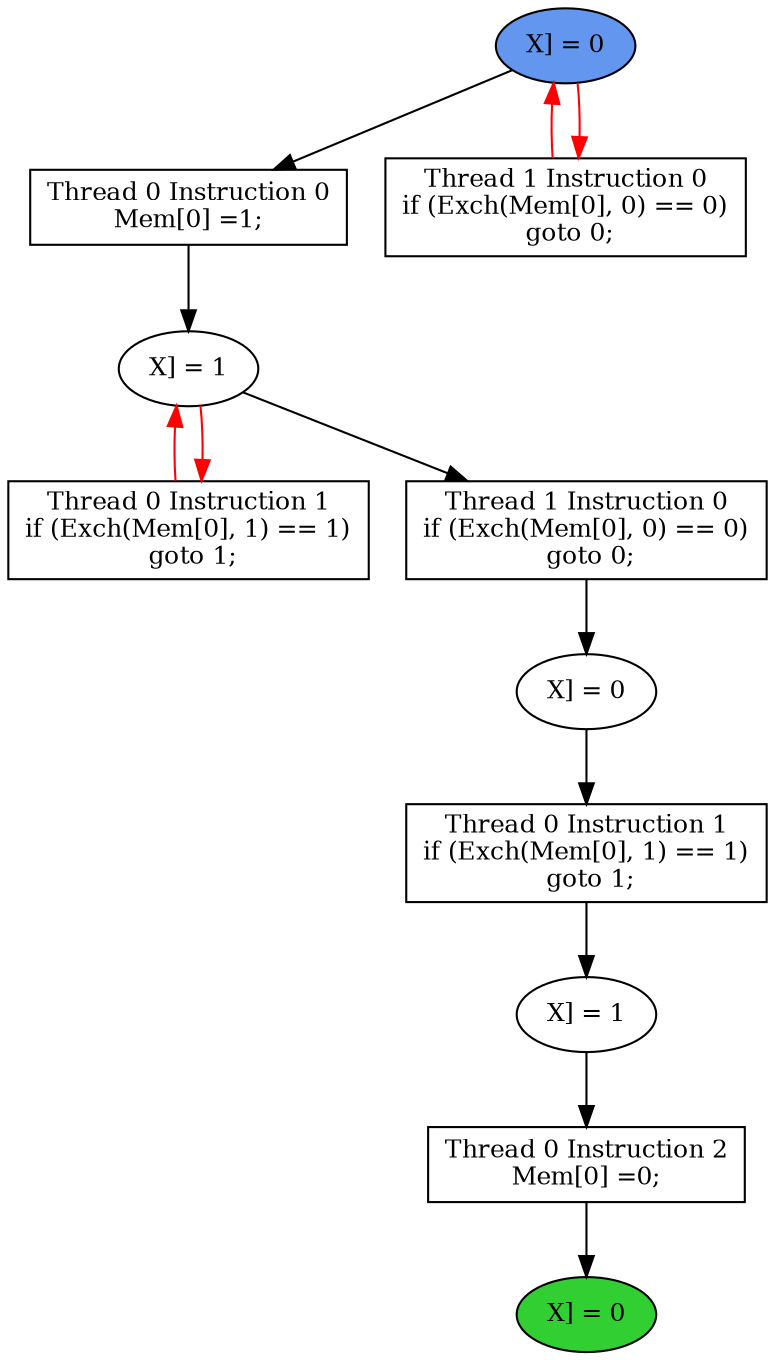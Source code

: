 digraph "graph" {
graph [fontsize=12]
node [fontsize=12]
edge [fontsize=12]
rankdir=TB;
"N12" -> "N11" [uuid = "<A0, S2>", color = "#000000", fontcolor = "#ffffff", style = "solid", label = "", dir = "forward", weight = "1"]
"N21" -> "N20" [uuid = "<A1, S1>", color = "#ff0000", fontcolor = "#ffffff", style = "solid", label = "", dir = "back", weight = "1"]
"N10" -> "N9" [uuid = "<A2, END>", color = "#000000", fontcolor = "#ffffff", style = "solid", label = "", dir = "forward", weight = "1"]
"N14" -> "N13" [uuid = "<A3, S0>", color = "#000000", fontcolor = "#ffffff", style = "solid", label = "", dir = "forward", weight = "1"]
"N22" -> "N21" [uuid = "<A4, S1>", color = "#000000", fontcolor = "#ffffff", style = "solid", label = "", dir = "forward", weight = "1"]
"N23" -> "N19" [uuid = "<A5, START>", color = "#ff0000", fontcolor = "#ffffff", style = "solid", label = "", dir = "back", weight = "1"]
"N13" -> "N12" [uuid = "<A0, S0>", color = "#000000", fontcolor = "#ffffff", style = "solid", label = "", dir = "forward", weight = "1"]
"N21" -> "N20" [uuid = "<A1, S1>", color = "#ff0000", fontcolor = "#ffffff", style = "solid", label = "", dir = "forward", weight = "1"]
"N11" -> "N10" [uuid = "<A2, S2>", color = "#000000", fontcolor = "#ffffff", style = "solid", label = "", dir = "forward", weight = "1"]
"N21" -> "N14" [uuid = "<A3, S1>", color = "#000000", fontcolor = "#ffffff", style = "solid", label = "", dir = "forward", weight = "1"]
"N23" -> "N22" [uuid = "<A4, START>", color = "#000000", fontcolor = "#ffffff", style = "solid", label = "", dir = "forward", weight = "1"]
"N23" -> "N19" [uuid = "<A5, START>", color = "#ff0000", fontcolor = "#ffffff", style = "solid", label = "", dir = "forward", weight = "1"]
"N9" [uuid="END", label="X] = 0", fillcolor = "#31cf31", fontcolor = "#000000", shape = "ellipse", style = "filled, solid"]
"N10" [uuid="A2", label="Thread 0 Instruction 2
Mem[0] =0;", fillcolor = "#ffffff", fontcolor = "#000000", shape = "box", style = "filled, solid"]
"N11" [uuid="S2", label="X] = 1", fillcolor = "#ffffff", fontcolor = "#000000", shape = "ellipse", style = "filled, solid"]
"N12" [uuid="A0", label="Thread 0 Instruction 1
if (Exch(Mem[0], 1) == 1)
 goto 1;", fillcolor = "#ffffff", fontcolor = "#000000", shape = "box", style = "filled, solid"]
"N13" [uuid="S0", label="X] = 0", fillcolor = "#ffffff", fontcolor = "#000000", shape = "ellipse", style = "filled, solid"]
"N14" [uuid="A3", label="Thread 1 Instruction 0
if (Exch(Mem[0], 0) == 0)
 goto 0;", fillcolor = "#ffffff", fontcolor = "#000000", shape = "box", style = "filled, solid"]
"N19" [uuid="A5", label="Thread 1 Instruction 0
if (Exch(Mem[0], 0) == 0)
 goto 0;", fillcolor = "#ffffff", fontcolor = "#000000", shape = "box", style = "filled, solid"]
"N20" [uuid="A1", label="Thread 0 Instruction 1
if (Exch(Mem[0], 1) == 1)
 goto 1;", fillcolor = "#ffffff", fontcolor = "#000000", shape = "box", style = "filled, solid"]
"N21" [uuid="S1", label="X] = 1", fillcolor = "#ffffff", fontcolor = "#000000", shape = "ellipse", style = "filled, solid"]
"N22" [uuid="A4", label="Thread 0 Instruction 0
Mem[0] =1;", fillcolor = "#ffffff", fontcolor = "#000000", shape = "box", style = "filled, solid"]
"N23" [uuid="START", label="X] = 0", fillcolor = "#6396ef", fontcolor = "#000000", shape = "ellipse", style = "filled, solid"]
}
